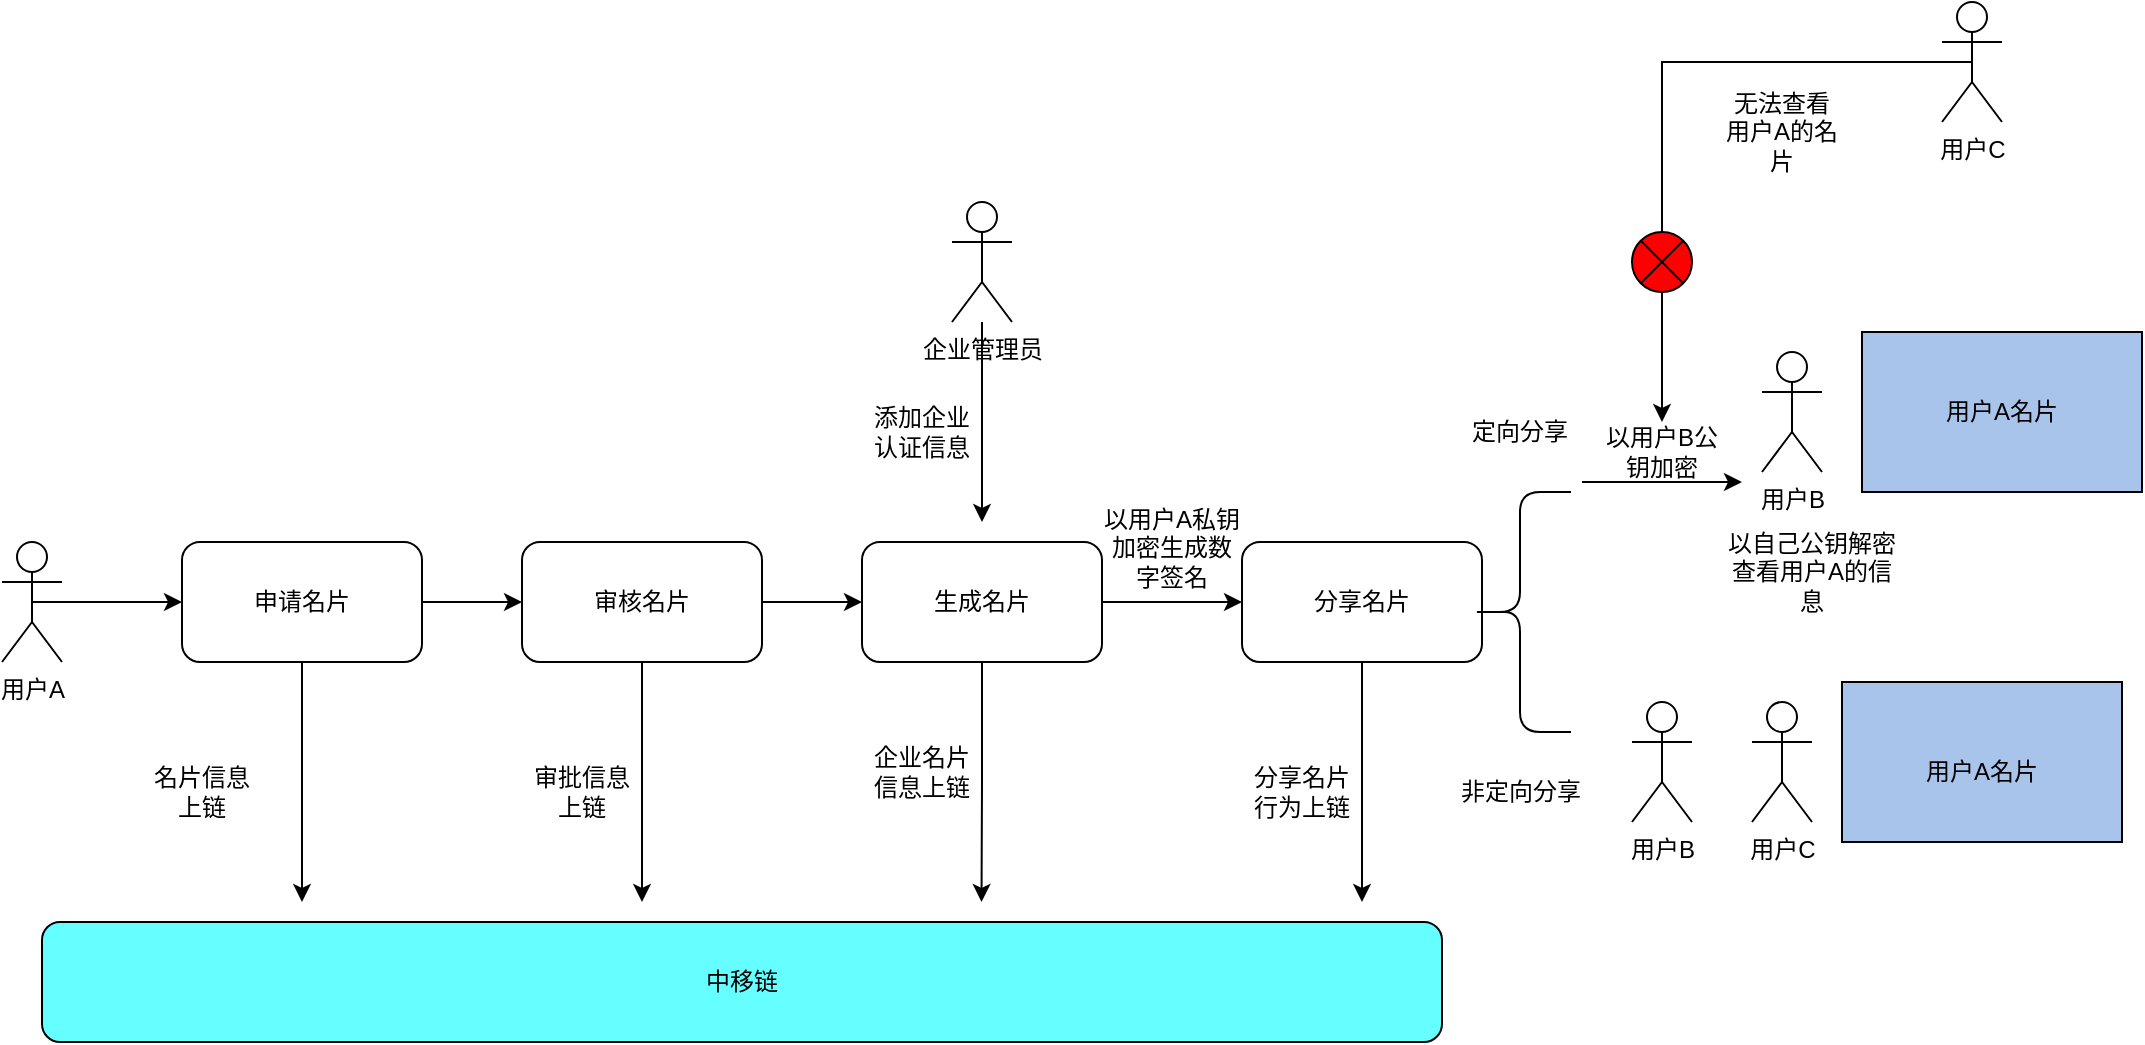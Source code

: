 <mxfile version="20.2.7" type="github"><diagram id="AGl3jmbNPYVNkhpXeW1r" name="Page-1"><mxGraphModel dx="2549" dy="909" grid="1" gridSize="10" guides="1" tooltips="1" connect="1" arrows="1" fold="1" page="1" pageScale="1" pageWidth="827" pageHeight="1169" math="0" shadow="0"><root><mxCell id="0"/><mxCell id="1" parent="0"/><mxCell id="PhJFUF3TfGQilcB4g983-3" style="edgeStyle=orthogonalEdgeStyle;rounded=0;orthogonalLoop=1;jettySize=auto;html=1;exitX=0.5;exitY=0.5;exitDx=0;exitDy=0;exitPerimeter=0;entryX=0;entryY=0.5;entryDx=0;entryDy=0;" parent="1" source="PhJFUF3TfGQilcB4g983-1" target="PhJFUF3TfGQilcB4g983-2" edge="1"><mxGeometry relative="1" as="geometry"/></mxCell><mxCell id="PhJFUF3TfGQilcB4g983-1" value="用户A" style="shape=umlActor;verticalLabelPosition=bottom;verticalAlign=top;html=1;outlineConnect=0;" parent="1" vertex="1"><mxGeometry x="-110" y="350" width="30" height="60" as="geometry"/></mxCell><mxCell id="PhJFUF3TfGQilcB4g983-6" style="edgeStyle=orthogonalEdgeStyle;rounded=0;orthogonalLoop=1;jettySize=auto;html=1;exitX=1;exitY=0.5;exitDx=0;exitDy=0;entryX=0;entryY=0.5;entryDx=0;entryDy=0;" parent="1" source="PhJFUF3TfGQilcB4g983-2" target="PhJFUF3TfGQilcB4g983-4" edge="1"><mxGeometry relative="1" as="geometry"/></mxCell><mxCell id="PhJFUF3TfGQilcB4g983-20" style="edgeStyle=orthogonalEdgeStyle;rounded=0;orthogonalLoop=1;jettySize=auto;html=1;exitX=0.5;exitY=1;exitDx=0;exitDy=0;" parent="1" source="PhJFUF3TfGQilcB4g983-2" edge="1"><mxGeometry relative="1" as="geometry"><mxPoint x="40" y="530" as="targetPoint"/></mxGeometry></mxCell><mxCell id="PhJFUF3TfGQilcB4g983-2" value="申请名片" style="rounded=1;whiteSpace=wrap;html=1;" parent="1" vertex="1"><mxGeometry x="-20" y="350" width="120" height="60" as="geometry"/></mxCell><mxCell id="PhJFUF3TfGQilcB4g983-7" style="edgeStyle=orthogonalEdgeStyle;rounded=0;orthogonalLoop=1;jettySize=auto;html=1;exitX=1;exitY=0.5;exitDx=0;exitDy=0;entryX=0;entryY=0.5;entryDx=0;entryDy=0;" parent="1" source="PhJFUF3TfGQilcB4g983-4" target="PhJFUF3TfGQilcB4g983-5" edge="1"><mxGeometry relative="1" as="geometry"/></mxCell><mxCell id="PhJFUF3TfGQilcB4g983-21" style="edgeStyle=orthogonalEdgeStyle;rounded=0;orthogonalLoop=1;jettySize=auto;html=1;exitX=0.5;exitY=1;exitDx=0;exitDy=0;" parent="1" source="PhJFUF3TfGQilcB4g983-4" edge="1"><mxGeometry relative="1" as="geometry"><mxPoint x="210" y="530" as="targetPoint"/></mxGeometry></mxCell><mxCell id="PhJFUF3TfGQilcB4g983-4" value="审核名片" style="rounded=1;whiteSpace=wrap;html=1;" parent="1" vertex="1"><mxGeometry x="150" y="350" width="120" height="60" as="geometry"/></mxCell><mxCell id="PhJFUF3TfGQilcB4g983-17" style="edgeStyle=orthogonalEdgeStyle;rounded=0;orthogonalLoop=1;jettySize=auto;html=1;exitX=1;exitY=0.5;exitDx=0;exitDy=0;entryX=0;entryY=0.5;entryDx=0;entryDy=0;" parent="1" source="PhJFUF3TfGQilcB4g983-5" target="PhJFUF3TfGQilcB4g983-16" edge="1"><mxGeometry relative="1" as="geometry"/></mxCell><mxCell id="PhJFUF3TfGQilcB4g983-49" style="edgeStyle=orthogonalEdgeStyle;rounded=0;orthogonalLoop=1;jettySize=auto;html=1;exitX=0.5;exitY=1;exitDx=0;exitDy=0;" parent="1" source="PhJFUF3TfGQilcB4g983-5" edge="1"><mxGeometry relative="1" as="geometry"><mxPoint x="379.759" y="530.0" as="targetPoint"/></mxGeometry></mxCell><mxCell id="PhJFUF3TfGQilcB4g983-5" value="生成名片" style="rounded=1;whiteSpace=wrap;html=1;" parent="1" vertex="1"><mxGeometry x="320" y="350" width="120" height="60" as="geometry"/></mxCell><mxCell id="PhJFUF3TfGQilcB4g983-8" value="中移链" style="rounded=1;whiteSpace=wrap;html=1;strokeColor=#000000;fillColor=#66FFFF;" parent="1" vertex="1"><mxGeometry x="-90" y="540" width="700" height="60" as="geometry"/></mxCell><mxCell id="PhJFUF3TfGQilcB4g983-12" value="名片信息上链" style="text;html=1;strokeColor=none;fillColor=none;align=center;verticalAlign=middle;whiteSpace=wrap;rounded=0;" parent="1" vertex="1"><mxGeometry x="-40" y="460" width="60" height="30" as="geometry"/></mxCell><mxCell id="PhJFUF3TfGQilcB4g983-15" value="审批信息上链" style="text;html=1;strokeColor=none;fillColor=none;align=center;verticalAlign=middle;whiteSpace=wrap;rounded=0;" parent="1" vertex="1"><mxGeometry x="150" y="460" width="60" height="30" as="geometry"/></mxCell><mxCell id="PhJFUF3TfGQilcB4g983-39" style="edgeStyle=orthogonalEdgeStyle;rounded=0;orthogonalLoop=1;jettySize=auto;html=1;" parent="1" source="PhJFUF3TfGQilcB4g983-16" edge="1"><mxGeometry relative="1" as="geometry"><mxPoint x="570" y="530" as="targetPoint"/></mxGeometry></mxCell><mxCell id="PhJFUF3TfGQilcB4g983-16" value="分享名片" style="rounded=1;whiteSpace=wrap;html=1;" parent="1" vertex="1"><mxGeometry x="510" y="350" width="120" height="60" as="geometry"/></mxCell><mxCell id="PhJFUF3TfGQilcB4g983-24" value="用户B" style="shape=umlActor;verticalLabelPosition=bottom;verticalAlign=top;html=1;outlineConnect=0;strokeColor=#000000;fillColor=#FFFFFF;" parent="1" vertex="1"><mxGeometry x="770" y="255" width="30" height="60" as="geometry"/></mxCell><mxCell id="PhJFUF3TfGQilcB4g983-26" value="以用户B公钥加密" style="text;html=1;strokeColor=none;fillColor=none;align=center;verticalAlign=middle;whiteSpace=wrap;rounded=0;" parent="1" vertex="1"><mxGeometry x="690" y="290" width="60" height="30" as="geometry"/></mxCell><mxCell id="PhJFUF3TfGQilcB4g983-31" value="分享名片行为上链" style="text;html=1;strokeColor=none;fillColor=none;align=center;verticalAlign=middle;whiteSpace=wrap;rounded=0;" parent="1" vertex="1"><mxGeometry x="510" y="460" width="60" height="30" as="geometry"/></mxCell><mxCell id="PhJFUF3TfGQilcB4g983-32" value="以自己公钥解密查看用户A的信息" style="text;html=1;strokeColor=none;fillColor=none;align=center;verticalAlign=middle;whiteSpace=wrap;rounded=0;" parent="1" vertex="1"><mxGeometry x="750" y="350" width="90" height="30" as="geometry"/></mxCell><mxCell id="PhJFUF3TfGQilcB4g983-33" value="" style="rounded=0;whiteSpace=wrap;html=1;strokeColor=#000000;fillColor=#A9C4EB;" parent="1" vertex="1"><mxGeometry x="820" y="245" width="140" height="80" as="geometry"/></mxCell><mxCell id="PhJFUF3TfGQilcB4g983-34" value="用户A名片" style="text;html=1;strokeColor=none;fillColor=none;align=center;verticalAlign=middle;whiteSpace=wrap;rounded=0;" parent="1" vertex="1"><mxGeometry x="860" y="270" width="60" height="30" as="geometry"/></mxCell><mxCell id="PhJFUF3TfGQilcB4g983-36" style="edgeStyle=orthogonalEdgeStyle;rounded=0;orthogonalLoop=1;jettySize=auto;html=1;exitX=0.5;exitY=0.5;exitDx=0;exitDy=0;exitPerimeter=0;entryX=0.5;entryY=0;entryDx=0;entryDy=0;startArrow=none;" parent="1" source="PhJFUF3TfGQilcB4g983-37" target="PhJFUF3TfGQilcB4g983-26" edge="1"><mxGeometry relative="1" as="geometry"/></mxCell><mxCell id="PhJFUF3TfGQilcB4g983-35" value="用户C" style="shape=umlActor;verticalLabelPosition=bottom;verticalAlign=top;html=1;outlineConnect=0;strokeColor=#000000;fillColor=#FFFFFF;" parent="1" vertex="1"><mxGeometry x="860" y="80" width="30" height="60" as="geometry"/></mxCell><mxCell id="PhJFUF3TfGQilcB4g983-38" value="无法查看用户A的名片" style="text;html=1;strokeColor=none;fillColor=none;align=center;verticalAlign=middle;whiteSpace=wrap;rounded=0;" parent="1" vertex="1"><mxGeometry x="750" y="130" width="60" height="30" as="geometry"/></mxCell><mxCell id="PhJFUF3TfGQilcB4g983-45" style="edgeStyle=orthogonalEdgeStyle;rounded=0;orthogonalLoop=1;jettySize=auto;html=1;" parent="1" source="PhJFUF3TfGQilcB4g983-40" edge="1"><mxGeometry relative="1" as="geometry"><mxPoint x="380" y="340.0" as="targetPoint"/></mxGeometry></mxCell><mxCell id="PhJFUF3TfGQilcB4g983-40" value="企业管理员" style="shape=umlActor;verticalLabelPosition=bottom;verticalAlign=top;html=1;outlineConnect=0;strokeColor=#000000;fillColor=#FFFFFF;" parent="1" vertex="1"><mxGeometry x="365" y="180" width="30" height="60" as="geometry"/></mxCell><mxCell id="PhJFUF3TfGQilcB4g983-47" value="添加企业认证信息" style="text;html=1;strokeColor=none;fillColor=none;align=center;verticalAlign=middle;whiteSpace=wrap;rounded=0;" parent="1" vertex="1"><mxGeometry x="320" y="280" width="60" height="30" as="geometry"/></mxCell><mxCell id="PhJFUF3TfGQilcB4g983-51" value="企业名片信息上链" style="text;html=1;strokeColor=none;fillColor=none;align=center;verticalAlign=middle;whiteSpace=wrap;rounded=0;" parent="1" vertex="1"><mxGeometry x="320" y="450" width="60" height="30" as="geometry"/></mxCell><mxCell id="EoYtmn09XtCe91Tyxc2w-1" value="以用户A私钥加密生成数字签名" style="text;html=1;strokeColor=none;fillColor=none;align=center;verticalAlign=middle;whiteSpace=wrap;rounded=0;" parent="1" vertex="1"><mxGeometry x="440" y="325" width="70" height="55" as="geometry"/></mxCell><mxCell id="EoYtmn09XtCe91Tyxc2w-6" value="" style="shape=curlyBracket;whiteSpace=wrap;html=1;rounded=1;" parent="1" vertex="1"><mxGeometry x="623.5" y="325" width="51" height="120" as="geometry"/></mxCell><mxCell id="EoYtmn09XtCe91Tyxc2w-7" value="定向分享" style="text;html=1;strokeColor=none;fillColor=none;align=center;verticalAlign=middle;whiteSpace=wrap;rounded=0;" parent="1" vertex="1"><mxGeometry x="619" y="280" width="60" height="30" as="geometry"/></mxCell><mxCell id="EoYtmn09XtCe91Tyxc2w-8" value="非定向分享" style="text;html=1;strokeColor=none;fillColor=none;align=center;verticalAlign=middle;whiteSpace=wrap;rounded=0;" parent="1" vertex="1"><mxGeometry x="613.5" y="460" width="71" height="30" as="geometry"/></mxCell><mxCell id="EoYtmn09XtCe91Tyxc2w-9" value="" style="endArrow=classic;html=1;rounded=0;" parent="1" edge="1"><mxGeometry width="50" height="50" relative="1" as="geometry"><mxPoint x="680" y="320" as="sourcePoint"/><mxPoint x="760" y="320" as="targetPoint"/></mxGeometry></mxCell><mxCell id="PhJFUF3TfGQilcB4g983-37" value="" style="verticalLabelPosition=bottom;verticalAlign=top;html=1;shape=mxgraph.flowchart.or;strokeColor=#000000;fillColor=#FF0000;" parent="1" vertex="1"><mxGeometry x="705" y="195" width="30" height="30" as="geometry"/></mxCell><mxCell id="EoYtmn09XtCe91Tyxc2w-10" value="" style="edgeStyle=orthogonalEdgeStyle;rounded=0;orthogonalLoop=1;jettySize=auto;html=1;exitX=0.5;exitY=0.5;exitDx=0;exitDy=0;exitPerimeter=0;entryX=0.5;entryY=0;entryDx=0;entryDy=0;endArrow=none;" parent="1" source="PhJFUF3TfGQilcB4g983-35" target="PhJFUF3TfGQilcB4g983-37" edge="1"><mxGeometry relative="1" as="geometry"><mxPoint x="875" y="110" as="sourcePoint"/><mxPoint x="720" y="290" as="targetPoint"/></mxGeometry></mxCell><mxCell id="EoYtmn09XtCe91Tyxc2w-12" value="用户B" style="shape=umlActor;verticalLabelPosition=bottom;verticalAlign=top;html=1;outlineConnect=0;" parent="1" vertex="1"><mxGeometry x="705" y="430" width="30" height="60" as="geometry"/></mxCell><mxCell id="EoYtmn09XtCe91Tyxc2w-13" value="用户C" style="shape=umlActor;verticalLabelPosition=bottom;verticalAlign=top;html=1;outlineConnect=0;" parent="1" vertex="1"><mxGeometry x="765" y="430" width="30" height="60" as="geometry"/></mxCell><mxCell id="EoYtmn09XtCe91Tyxc2w-16" value="用户A名片" style="text;html=1;strokeColor=none;fillColor=none;align=center;verticalAlign=middle;whiteSpace=wrap;rounded=0;" parent="1" vertex="1"><mxGeometry x="850" y="435" width="60" height="30" as="geometry"/></mxCell><mxCell id="EoYtmn09XtCe91Tyxc2w-17" value="" style="rounded=0;whiteSpace=wrap;html=1;strokeColor=#000000;fillColor=#A9C4EB;" parent="1" vertex="1"><mxGeometry x="810" y="420" width="140" height="80" as="geometry"/></mxCell><mxCell id="EoYtmn09XtCe91Tyxc2w-18" value="用户A名片" style="text;html=1;strokeColor=none;fillColor=none;align=center;verticalAlign=middle;whiteSpace=wrap;rounded=0;" parent="1" vertex="1"><mxGeometry x="850" y="450" width="60" height="30" as="geometry"/></mxCell></root></mxGraphModel></diagram></mxfile>